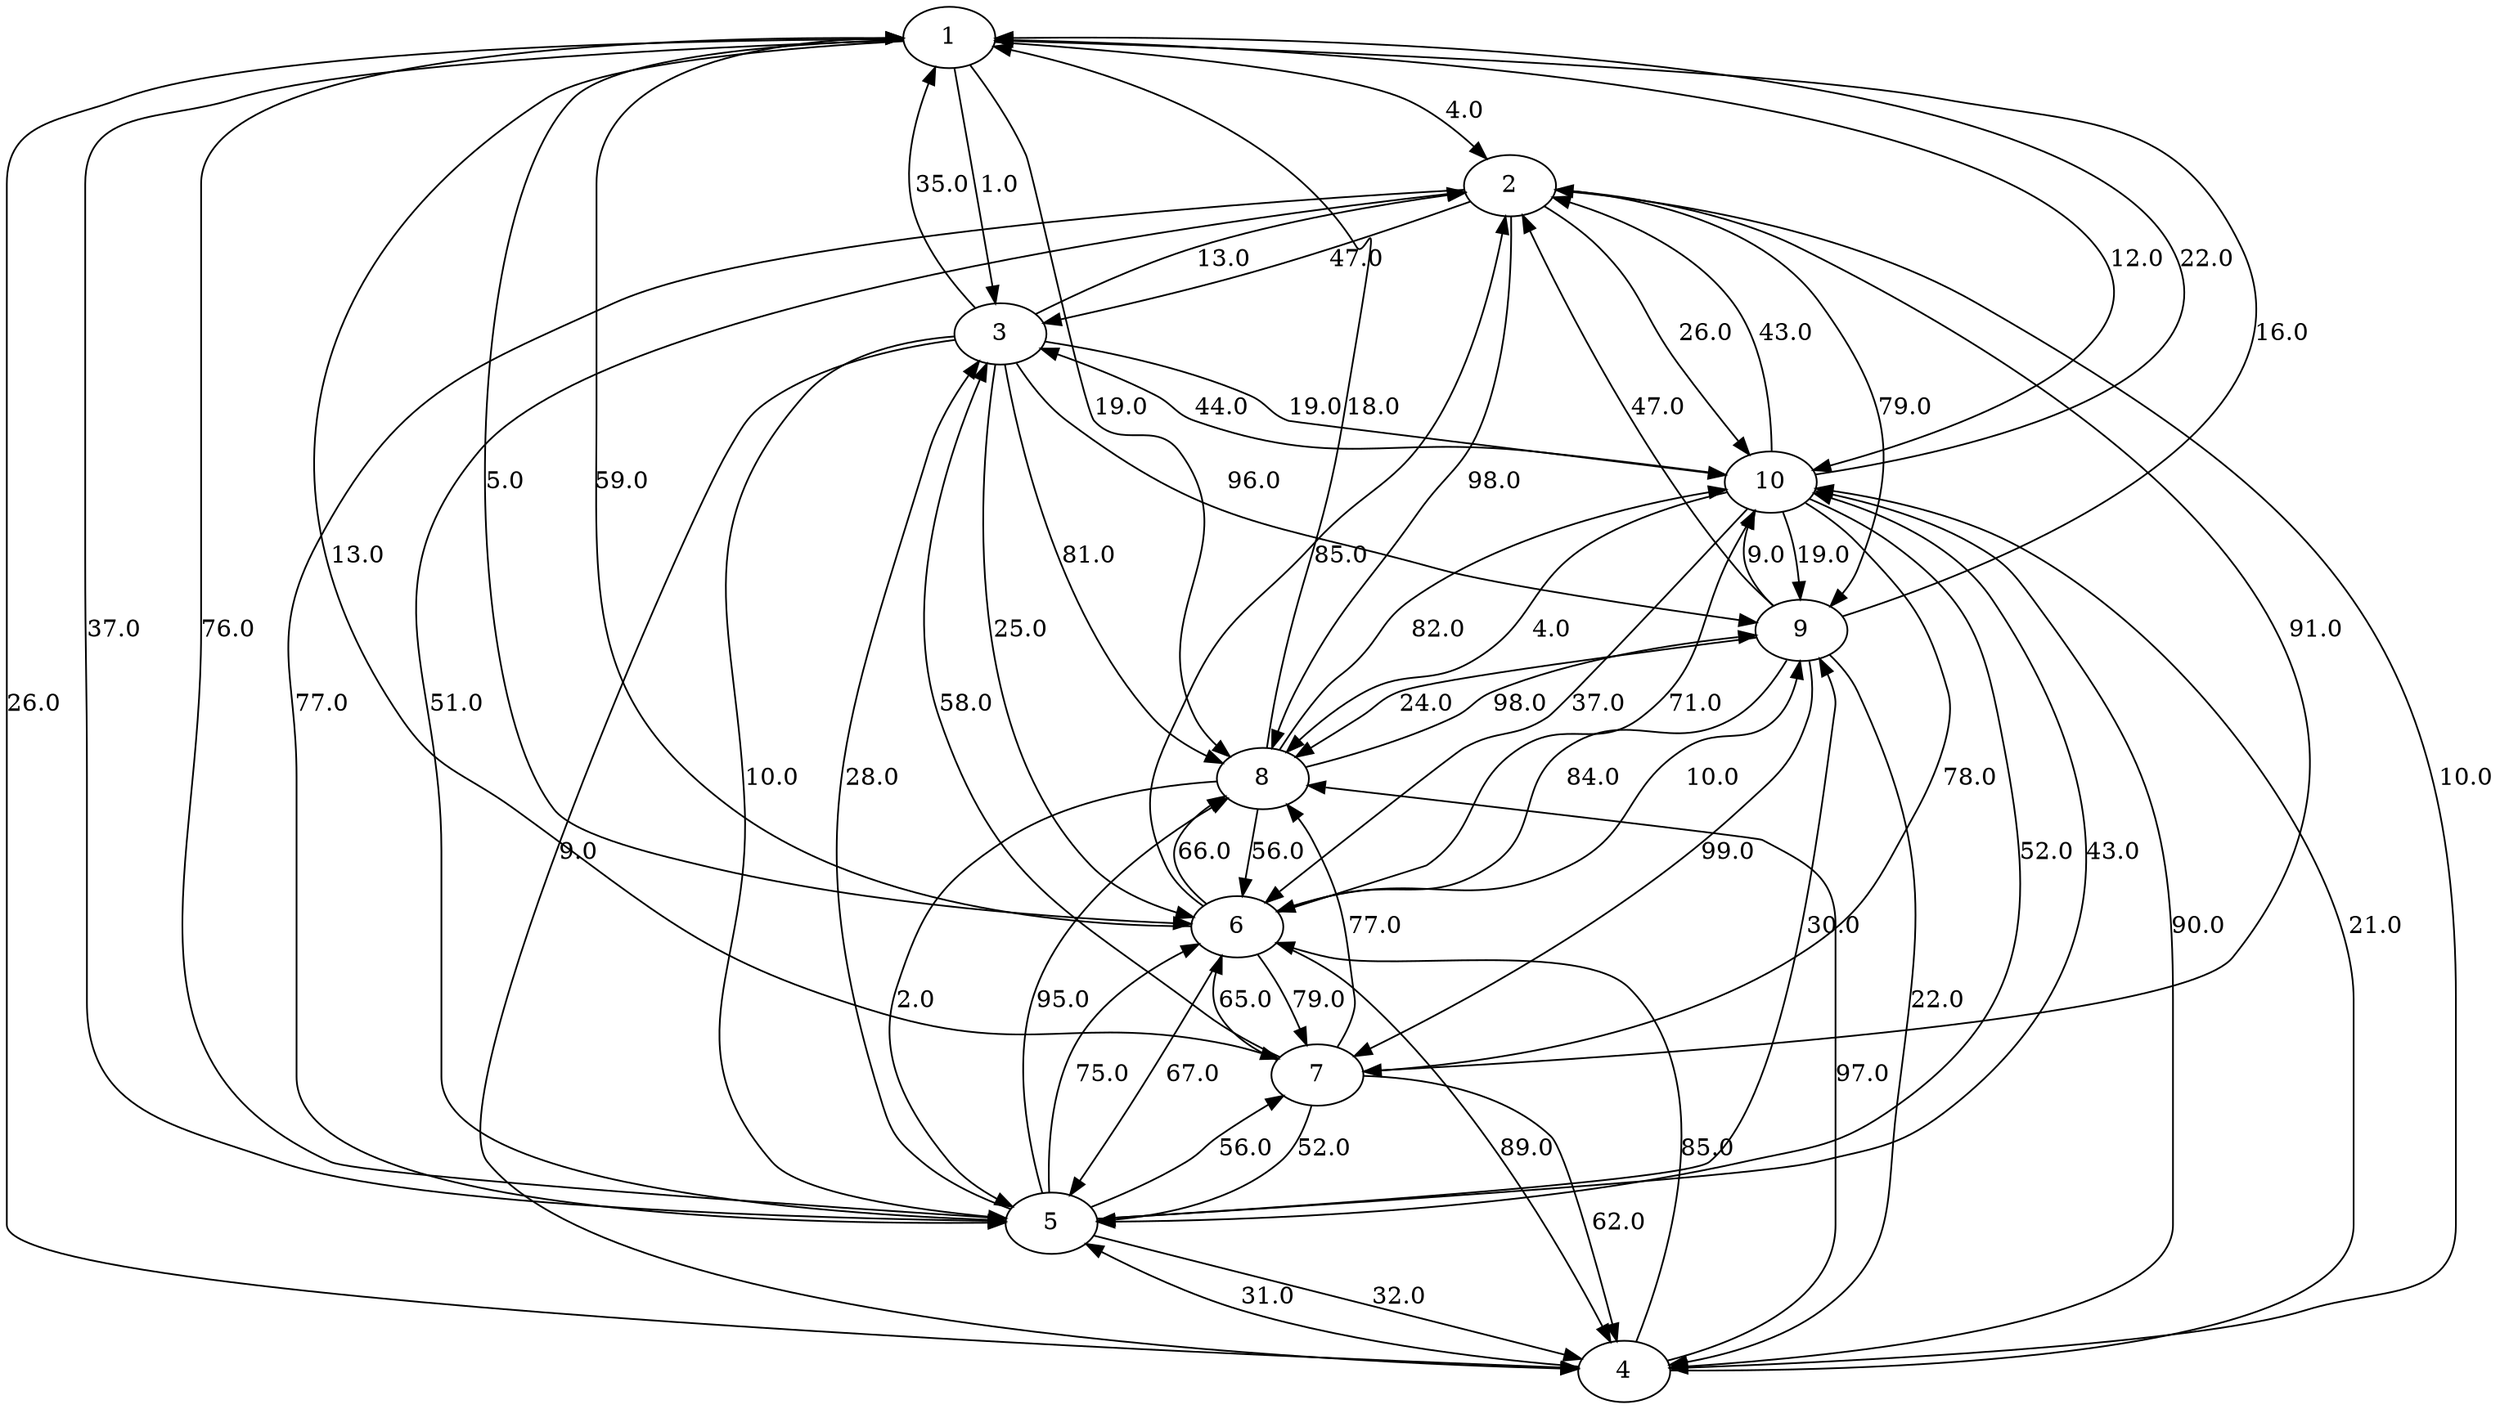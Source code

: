 strict digraph G {
  1 [ label="1" ];
  2 [ label="2" ];
  3 [ label="3" ];
  4 [ label="4" ];
  5 [ label="5" ];
  6 [ label="6" ];
  7 [ label="7" ];
  8 [ label="8" ];
  9 [ label="9" ];
  10 [ label="10" ];
  10 -> 4 [ label="90.0" ];
  8 -> 5 [ label="2.0" ];
  5 -> 1 [ label="76.0" ];
  3 -> 8 [ label="81.0" ];
  6 -> 10 [ label="71.0" ];
  3 -> 9 [ label="96.0" ];
  2 -> 10 [ label="26.0" ];
  10 -> 3 [ label="44.0" ];
  3 -> 5 [ label="10.0" ];
  6 -> 2 [ label="85.0" ];
  9 -> 2 [ label="47.0" ];
  2 -> 9 [ label="79.0" ];
  5 -> 6 [ label="75.0" ];
  6 -> 8 [ label="66.0" ];
  7 -> 2 [ label="91.0" ];
  6 -> 9 [ label="10.0" ];
  9 -> 8 [ label="24.0" ];
  6 -> 5 [ label="67.0" ];
  3 -> 2 [ label="13.0" ];
  3 -> 4 [ label="9.0" ];
  4 -> 8 [ label="97.0" ];
  10 -> 2 [ label="43.0" ];
  4 -> 10 [ label="21.0" ];
  5 -> 2 [ label="51.0" ];
  10 -> 9 [ label="19.0" ];
  1 -> 8 [ label="19.0" ];
  7 -> 5 [ label="52.0" ];
  10 -> 8 [ label="4.0" ];
  2 -> 3 [ label="47.0" ];
  8 -> 1 [ label="18.0" ];
  3 -> 10 [ label="19.0" ];
  10 -> 7 [ label="78.0" ];
  5 -> 8 [ label="95.0" ];
  3 -> 1 [ label="35.0" ];
  1 -> 5 [ label="37.0" ];
  5 -> 4 [ label="32.0" ];
  2 -> 8 [ label="98.0" ];
  7 -> 4 [ label="62.0" ];
  10 -> 5 [ label="52.0" ];
  4 -> 5 [ label="31.0" ];
  5 -> 3 [ label="28.0" ];
  1 -> 10 [ label="12.0" ];
  5 -> 9 [ label="30.0" ];
  1 -> 7 [ label="13.0" ];
  1 -> 3 [ label="1.0" ];
  8 -> 9 [ label="98.0" ];
  6 -> 7 [ label="79.0" ];
  9 -> 10 [ label="9.0" ];
  1 -> 6 [ label="5.0" ];
  10 -> 1 [ label="22.0" ];
  5 -> 10 [ label="43.0" ];
  9 -> 1 [ label="16.0" ];
  8 -> 10 [ label="82.0" ];
  4 -> 6 [ label="85.0" ];
  7 -> 3 [ label="58.0" ];
  2 -> 4 [ label="10.0" ];
  1 -> 2 [ label="4.0" ];
  9 -> 4 [ label="22.0" ];
  10 -> 6 [ label="37.0" ];
  8 -> 6 [ label="56.0" ];
  6 -> 4 [ label="89.0" ];
  7 -> 8 [ label="77.0" ];
  9 -> 6 [ label="84.0" ];
  9 -> 7 [ label="99.0" ];
  5 -> 7 [ label="56.0" ];
  6 -> 1 [ label="59.0" ];
  1 -> 4 [ label="26.0" ];
  3 -> 6 [ label="25.0" ];
  7 -> 6 [ label="65.0" ];
  2 -> 5 [ label="77.0" ];
}
